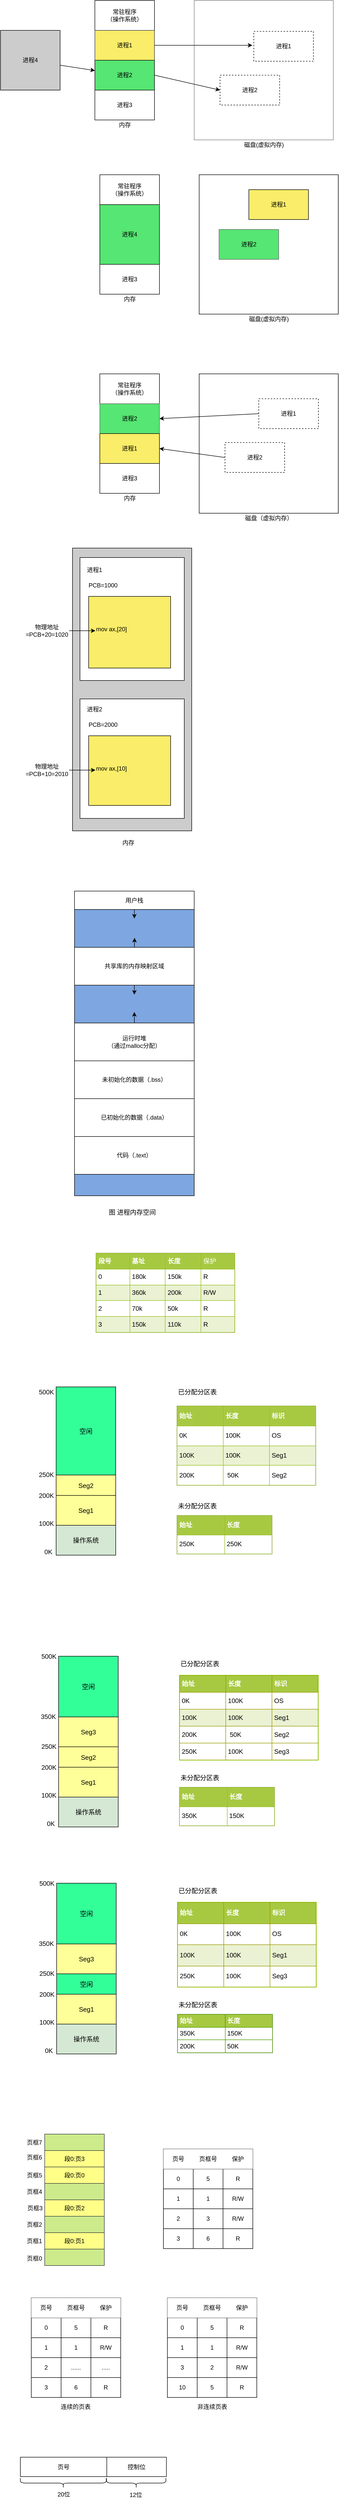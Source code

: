 <mxfile compressed="true" version="16.1.2" type="device"><diagram id="rku1fbsxDMkk7HIcNYwA" name="Page-1"><mxGraphModel dx="806" dy="593" grid="0" gridSize="10" guides="1" tooltips="1" connect="1" arrows="1" fold="1" page="1" pageScale="1" pageWidth="850" pageHeight="1100" math="0" shadow="0"><root><mxCell id="0"/><mxCell id="1" parent="0"/><mxCell id="93" value="" style="whiteSpace=wrap;html=1;gradientColor=none;fillColor=#CCCCCC;" parent="1" vertex="1"><mxGeometry x="225" y="1250" width="240" height="568" as="geometry"/></mxCell><mxCell id="4" value="常驻程序&lt;br&gt;（操作系统）" style="whiteSpace=wrap;html=1;" parent="1" vertex="1"><mxGeometry x="270" y="150" width="120" height="60" as="geometry"/></mxCell><mxCell id="5" value="进程1" style="whiteSpace=wrap;html=1;strokeColor=#36393d;fillColor=#F9ED69;" parent="1" vertex="1"><mxGeometry x="270" y="210" width="120" height="60" as="geometry"/></mxCell><mxCell id="7" value="进程2" style="whiteSpace=wrap;html=1;strokeColor=#000000;fillColor=#56E673;" parent="1" vertex="1"><mxGeometry x="270" y="270" width="120" height="60" as="geometry"/></mxCell><mxCell id="8" value="进程3" style="whiteSpace=wrap;html=1;" parent="1" vertex="1"><mxGeometry x="270" y="330" width="120" height="60" as="geometry"/></mxCell><mxCell id="10" value="" style="whiteSpace=wrap;html=1;aspect=fixed;dashed=1;dashPattern=1 1;fillColor=#ffffff;strokeColor=#000000;" parent="1" vertex="1"><mxGeometry x="470" y="150" width="280" height="280" as="geometry"/></mxCell><mxCell id="14" value="内存" style="text;html=1;align=center;verticalAlign=middle;resizable=0;points=[];autosize=1;strokeColor=none;" parent="1" vertex="1"><mxGeometry x="310" y="390" width="40" height="20" as="geometry"/></mxCell><mxCell id="15" value="&amp;nbsp;" style="text;html=1;align=center;verticalAlign=middle;resizable=0;points=[];autosize=1;strokeColor=none;" parent="1" vertex="1"><mxGeometry x="590" y="400" width="20" height="20" as="geometry"/></mxCell><mxCell id="16" value="磁盘(虚拟内存)" style="text;html=1;align=center;verticalAlign=middle;resizable=0;points=[];autosize=1;strokeColor=none;" parent="1" vertex="1"><mxGeometry x="565" y="431" width="90" height="18" as="geometry"/></mxCell><mxCell id="17" value="常驻程序&lt;br&gt;（操作系统）" style="whiteSpace=wrap;html=1;" parent="1" vertex="1"><mxGeometry x="280" y="500" width="120" height="60" as="geometry"/></mxCell><mxCell id="19" value="进程4" style="whiteSpace=wrap;html=1;strokeColor=#000000;fillColor=#56E673;" parent="1" vertex="1"><mxGeometry x="280" y="560" width="120" height="120" as="geometry"/></mxCell><mxCell id="20" value="进程3" style="whiteSpace=wrap;html=1;" parent="1" vertex="1"><mxGeometry x="280" y="680" width="120" height="60" as="geometry"/></mxCell><mxCell id="21" value="" style="whiteSpace=wrap;html=1;aspect=fixed;" parent="1" vertex="1"><mxGeometry x="480" y="500" width="280" height="280" as="geometry"/></mxCell><mxCell id="22" value="进程1" style="whiteSpace=wrap;html=1;fillColor=#F9ED69;" parent="1" vertex="1"><mxGeometry x="580" y="530" width="120" height="60" as="geometry"/></mxCell><mxCell id="23" value="进程2" style="whiteSpace=wrap;html=1;fillColor=#56E673;strokeColor=#666666;" parent="1" vertex="1"><mxGeometry x="520" y="610" width="120" height="60" as="geometry"/></mxCell><mxCell id="25" value="内存" style="text;html=1;align=center;verticalAlign=middle;resizable=0;points=[];autosize=1;strokeColor=none;" parent="1" vertex="1"><mxGeometry x="320" y="740" width="40" height="20" as="geometry"/></mxCell><mxCell id="26" value="&amp;nbsp;" style="text;html=1;align=center;verticalAlign=middle;resizable=0;points=[];autosize=1;strokeColor=none;" parent="1" vertex="1"><mxGeometry x="600" y="750" width="20" height="20" as="geometry"/></mxCell><mxCell id="27" value="磁盘(虚拟内存)" style="text;html=1;align=center;verticalAlign=middle;resizable=0;points=[];autosize=1;strokeColor=none;" parent="1" vertex="1"><mxGeometry x="575" y="781" width="90" height="18" as="geometry"/></mxCell><mxCell id="28" value="进程4" style="whiteSpace=wrap;html=1;fillColor=#CCCCCC;" parent="1" vertex="1"><mxGeometry x="80" y="210" width="120" height="120" as="geometry"/></mxCell><mxCell id="29" value="" style="endArrow=classic;html=1;" parent="1" target="7" edge="1"><mxGeometry width="50" height="50" relative="1" as="geometry"><mxPoint x="200" y="280" as="sourcePoint"/><mxPoint x="240" y="240" as="targetPoint"/><Array as="points"><mxPoint x="200" y="280"/></Array></mxGeometry></mxCell><mxCell id="49" value="常驻程序&lt;br&gt;（操作系统）" style="whiteSpace=wrap;html=1;" parent="1" vertex="1"><mxGeometry x="280" y="900" width="120" height="60" as="geometry"/></mxCell><mxCell id="50" value="进程2" style="whiteSpace=wrap;html=1;strokeColor=#666666;fillColor=#56E673;" parent="1" vertex="1"><mxGeometry x="280" y="960" width="120" height="60" as="geometry"/></mxCell><mxCell id="51" value="进程3" style="whiteSpace=wrap;html=1;" parent="1" vertex="1"><mxGeometry x="280" y="1080" width="120" height="60" as="geometry"/></mxCell><mxCell id="52" value="" style="whiteSpace=wrap;html=1;aspect=fixed;" parent="1" vertex="1"><mxGeometry x="480" y="900" width="280" height="280" as="geometry"/></mxCell><mxCell id="53" value="进程1" style="whiteSpace=wrap;html=1;fillColor=#F9ED69;" parent="1" vertex="1"><mxGeometry x="280" y="1020" width="120" height="60" as="geometry"/></mxCell><mxCell id="55" value="内存" style="text;html=1;align=center;verticalAlign=middle;resizable=0;points=[];autosize=1;strokeColor=none;" parent="1" vertex="1"><mxGeometry x="320" y="1140" width="40" height="20" as="geometry"/></mxCell><mxCell id="56" value="&amp;nbsp;" style="text;html=1;align=center;verticalAlign=middle;resizable=0;points=[];autosize=1;strokeColor=none;" parent="1" vertex="1"><mxGeometry x="600" y="1150" width="20" height="20" as="geometry"/></mxCell><mxCell id="57" value="磁盘（虚拟内存）" style="text;html=1;align=center;verticalAlign=middle;resizable=0;points=[];autosize=1;strokeColor=none;" parent="1" vertex="1"><mxGeometry x="567" y="1181" width="106" height="18" as="geometry"/></mxCell><mxCell id="58" value="" style="endArrow=classic;html=1;exitX=1;exitY=0.5;exitDx=0;exitDy=0;" parent="1" source="5" edge="1"><mxGeometry width="50" height="50" relative="1" as="geometry"><mxPoint x="528" y="308" as="sourcePoint"/><mxPoint x="587" y="240" as="targetPoint"/></mxGeometry></mxCell><mxCell id="59" value="" style="endArrow=classic;html=1;exitX=1;exitY=0.5;exitDx=0;exitDy=0;entryX=0;entryY=0.5;entryDx=0;entryDy=0;" parent="1" source="7" target="61" edge="1"><mxGeometry width="50" height="50" relative="1" as="geometry"><mxPoint x="530" y="358" as="sourcePoint"/><mxPoint x="580" y="308" as="targetPoint"/></mxGeometry></mxCell><mxCell id="60" value="进程1" style="whiteSpace=wrap;html=1;dashed=1;fillColor=#ffffff;strokeColor=#000000;" parent="1" vertex="1"><mxGeometry x="590" y="212" width="120" height="60" as="geometry"/></mxCell><mxCell id="61" value="进程2" style="whiteSpace=wrap;html=1;dashed=1;fillColor=none;" parent="1" vertex="1"><mxGeometry x="522" y="300" width="120" height="60" as="geometry"/></mxCell><mxCell id="62" value="进程1" style="whiteSpace=wrap;html=1;dashed=1;fillColor=none;" parent="1" vertex="1"><mxGeometry x="600" y="950" width="120" height="60" as="geometry"/></mxCell><mxCell id="63" value="进程2" style="whiteSpace=wrap;html=1;dashed=1;fillColor=none;" parent="1" vertex="1"><mxGeometry x="532" y="1038" width="120" height="60" as="geometry"/></mxCell><mxCell id="64" value="" style="endArrow=classic;html=1;exitX=0;exitY=0.5;exitDx=0;exitDy=0;entryX=1;entryY=0.5;entryDx=0;entryDy=0;" parent="1" source="62" target="50" edge="1"><mxGeometry width="50" height="50" relative="1" as="geometry"><mxPoint x="498" y="973" as="sourcePoint"/><mxPoint x="548" y="923" as="targetPoint"/></mxGeometry></mxCell><mxCell id="65" value="" style="endArrow=classic;html=1;exitX=0;exitY=0.5;exitDx=0;exitDy=0;entryX=1;entryY=0.5;entryDx=0;entryDy=0;" parent="1" source="63" target="53" edge="1"><mxGeometry width="50" height="50" relative="1" as="geometry"><mxPoint x="498" y="973" as="sourcePoint"/><mxPoint x="548" y="923" as="targetPoint"/></mxGeometry></mxCell><mxCell id="76" value="" style="whiteSpace=wrap;html=1;gradientColor=none;fillColor=#FFFFFF;" parent="1" vertex="1"><mxGeometry x="240" y="1269" width="210" height="247" as="geometry"/></mxCell><mxCell id="77" value="进程1" style="text;html=1;align=center;verticalAlign=middle;resizable=0;points=[];autosize=1;strokeColor=none;" parent="1" vertex="1"><mxGeometry x="248" y="1285" width="41" height="18" as="geometry"/></mxCell><mxCell id="78" value="" style="whiteSpace=wrap;html=1;gradientColor=none;fillColor=#F9ED69;" parent="1" vertex="1"><mxGeometry x="257.5" y="1347" width="165" height="144" as="geometry"/></mxCell><mxCell id="82" value="PCB=1000" style="text;html=1;align=center;verticalAlign=middle;resizable=0;points=[];autosize=1;strokeColor=none;" parent="1" vertex="1"><mxGeometry x="252" y="1316" width="68" height="18" as="geometry"/></mxCell><mxCell id="83" value="mov ax,[20]" style="text;html=1;align=center;verticalAlign=middle;resizable=0;points=[];autosize=1;strokeColor=none;" parent="1" vertex="1"><mxGeometry x="267" y="1404" width="72" height="18" as="geometry"/></mxCell><mxCell id="85" style="edgeStyle=none;html=1;exitX=1;exitY=0.5;exitDx=0;exitDy=0;entryX=0.056;entryY=0.667;entryDx=0;entryDy=0;entryPerimeter=0;" parent="1" source="84" target="83" edge="1"><mxGeometry relative="1" as="geometry"/></mxCell><mxCell id="84" value="物理地址=PCB+20=1020" style="text;html=1;strokeColor=none;fillColor=none;align=center;verticalAlign=middle;whiteSpace=wrap;dashed=1;" parent="1" vertex="1"><mxGeometry x="129" y="1406" width="89" height="20" as="geometry"/></mxCell><mxCell id="86" value="" style="whiteSpace=wrap;html=1;gradientColor=none;fillColor=#FFFFFF;" parent="1" vertex="1"><mxGeometry x="240" y="1553" width="210" height="240" as="geometry"/></mxCell><mxCell id="87" value="进程2" style="text;html=1;align=center;verticalAlign=middle;resizable=0;points=[];autosize=1;strokeColor=none;" parent="1" vertex="1"><mxGeometry x="248" y="1565" width="41" height="18" as="geometry"/></mxCell><mxCell id="88" value="" style="whiteSpace=wrap;html=1;gradientColor=none;fillColor=#F9ED69;" parent="1" vertex="1"><mxGeometry x="257.5" y="1627" width="165" height="140" as="geometry"/></mxCell><mxCell id="89" value="PCB=2000" style="text;html=1;align=center;verticalAlign=middle;resizable=0;points=[];autosize=1;strokeColor=none;" parent="1" vertex="1"><mxGeometry x="252" y="1596" width="68" height="18" as="geometry"/></mxCell><mxCell id="90" value="mov ax,[10]" style="text;html=1;align=center;verticalAlign=middle;resizable=0;points=[];autosize=1;strokeColor=none;" parent="1" vertex="1"><mxGeometry x="267" y="1684" width="72" height="18" as="geometry"/></mxCell><mxCell id="91" style="edgeStyle=none;html=1;exitX=1;exitY=0.5;exitDx=0;exitDy=0;entryX=0.056;entryY=0.667;entryDx=0;entryDy=0;entryPerimeter=0;" parent="1" source="92" target="90" edge="1"><mxGeometry relative="1" as="geometry"/></mxCell><mxCell id="92" value="物理地址=PCB+10=2010" style="text;html=1;strokeColor=none;fillColor=none;align=center;verticalAlign=middle;whiteSpace=wrap;dashed=1;" parent="1" vertex="1"><mxGeometry x="129" y="1686" width="89" height="20" as="geometry"/></mxCell><mxCell id="95" value="内存" style="text;html=1;align=center;verticalAlign=middle;resizable=0;points=[];autosize=1;strokeColor=none;" parent="1" vertex="1"><mxGeometry x="320" y="1833" width="34" height="18" as="geometry"/></mxCell><mxCell id="ZGS_ReaXNz3-ISOOBHUT-95" value="用户栈" style="rounded=0;whiteSpace=wrap;html=1;" parent="1" vertex="1"><mxGeometry x="229" y="1939" width="241" height="37" as="geometry"/></mxCell><mxCell id="ZGS_ReaXNz3-ISOOBHUT-96" value="" style="rounded=0;whiteSpace=wrap;html=1;fillColor=#7EA6E0;" parent="1" vertex="1"><mxGeometry x="229" y="1976" width="241" height="76" as="geometry"/></mxCell><mxCell id="ZGS_ReaXNz3-ISOOBHUT-98" value="共享库的内存映射区域" style="rounded=0;whiteSpace=wrap;html=1;" parent="1" vertex="1"><mxGeometry x="229" y="2052" width="241" height="76" as="geometry"/></mxCell><mxCell id="ZGS_ReaXNz3-ISOOBHUT-99" value="" style="rounded=0;whiteSpace=wrap;html=1;fillColor=#7EA6E0;" parent="1" vertex="1"><mxGeometry x="229" y="2128" width="241" height="76" as="geometry"/></mxCell><mxCell id="ZGS_ReaXNz3-ISOOBHUT-100" value="运行时堆&lt;br&gt;（通过malloc分配）" style="rounded=0;whiteSpace=wrap;html=1;" parent="1" vertex="1"><mxGeometry x="229" y="2204" width="241" height="76" as="geometry"/></mxCell><mxCell id="ZGS_ReaXNz3-ISOOBHUT-101" value="未初始化的数据（.bss）" style="rounded=0;whiteSpace=wrap;html=1;" parent="1" vertex="1"><mxGeometry x="229" y="2280" width="241" height="76" as="geometry"/></mxCell><mxCell id="ZGS_ReaXNz3-ISOOBHUT-102" value="已初始化的数据（.data）" style="rounded=0;whiteSpace=wrap;html=1;" parent="1" vertex="1"><mxGeometry x="229" y="2356" width="241" height="76" as="geometry"/></mxCell><mxCell id="ZGS_ReaXNz3-ISOOBHUT-103" value="代码（.text）" style="rounded=0;whiteSpace=wrap;html=1;" parent="1" vertex="1"><mxGeometry x="229" y="2432" width="241" height="76" as="geometry"/></mxCell><mxCell id="ZGS_ReaXNz3-ISOOBHUT-104" value="" style="endArrow=classic;html=1;rounded=0;exitX=0.5;exitY=0;exitDx=0;exitDy=0;entryX=0.5;entryY=0.237;entryDx=0;entryDy=0;entryPerimeter=0;" parent="1" source="ZGS_ReaXNz3-ISOOBHUT-96" target="ZGS_ReaXNz3-ISOOBHUT-96" edge="1"><mxGeometry width="50" height="50" relative="1" as="geometry"><mxPoint x="387" y="2232" as="sourcePoint"/><mxPoint x="437" y="2182" as="targetPoint"/></mxGeometry></mxCell><mxCell id="ZGS_ReaXNz3-ISOOBHUT-105" value="" style="endArrow=classic;html=1;rounded=0;exitX=0.5;exitY=1;exitDx=0;exitDy=0;" parent="1" source="ZGS_ReaXNz3-ISOOBHUT-96" edge="1"><mxGeometry width="50" height="50" relative="1" as="geometry"><mxPoint x="359.5" y="1986" as="sourcePoint"/><mxPoint x="350" y="2033" as="targetPoint"/></mxGeometry></mxCell><mxCell id="ZGS_ReaXNz3-ISOOBHUT-106" value="" style="rounded=0;whiteSpace=wrap;html=1;fillColor=#7EA6E0;" parent="1" vertex="1"><mxGeometry x="229" y="2508" width="241" height="43" as="geometry"/></mxCell><mxCell id="ZGS_ReaXNz3-ISOOBHUT-108" value="" style="endArrow=classic;html=1;rounded=0;exitX=0.5;exitY=0;exitDx=0;exitDy=0;entryX=0.5;entryY=0.25;entryDx=0;entryDy=0;entryPerimeter=0;" parent="1" source="ZGS_ReaXNz3-ISOOBHUT-99" target="ZGS_ReaXNz3-ISOOBHUT-99" edge="1"><mxGeometry width="50" height="50" relative="1" as="geometry"><mxPoint x="387" y="2232" as="sourcePoint"/><mxPoint x="437" y="2182" as="targetPoint"/></mxGeometry></mxCell><mxCell id="ZGS_ReaXNz3-ISOOBHUT-109" value="" style="endArrow=classic;html=1;rounded=0;exitX=0.5;exitY=0;exitDx=0;exitDy=0;entryX=0.5;entryY=0.711;entryDx=0;entryDy=0;entryPerimeter=0;" parent="1" source="ZGS_ReaXNz3-ISOOBHUT-100" target="ZGS_ReaXNz3-ISOOBHUT-99" edge="1"><mxGeometry width="50" height="50" relative="1" as="geometry"><mxPoint x="387" y="2232" as="sourcePoint"/><mxPoint x="437" y="2182" as="targetPoint"/></mxGeometry></mxCell><mxCell id="ZGS_ReaXNz3-ISOOBHUT-110" value="&lt;font style=&quot;font-size: 13px&quot;&gt;图 进程内存空间&lt;/font&gt;" style="text;html=1;align=center;verticalAlign=middle;resizable=0;points=[];autosize=1;strokeColor=none;fillColor=none;" parent="1" vertex="1"><mxGeometry x="292" y="2575" width="105" height="18" as="geometry"/></mxCell><mxCell id="ZGS_ReaXNz3-ISOOBHUT-139" value="&lt;table border=&quot;1&quot; width=&quot;100%&quot; cellpadding=&quot;4&quot; style=&quot;width: 100% ; height: 100% ; border-collapse: collapse&quot;&gt;&lt;tbody&gt;&lt;tr style=&quot;background-color: #a7c942 ; color: #ffffff ; border: 1px solid #98bf21&quot;&gt;&lt;th align=&quot;left&quot;&gt;段号&lt;/th&gt;&lt;th align=&quot;left&quot;&gt;基址&lt;/th&gt;&lt;th align=&quot;left&quot;&gt;长度&lt;/th&gt;&lt;td&gt;保护&lt;/td&gt;&lt;/tr&gt;&lt;tr style=&quot;border: 1px solid #98bf21&quot;&gt;&lt;td&gt;0&lt;/td&gt;&lt;td&gt;180k&lt;/td&gt;&lt;td&gt;150k&lt;/td&gt;&lt;td&gt;R&lt;/td&gt;&lt;/tr&gt;&lt;tr style=&quot;background-color: #eaf2d3 ; border: 1px solid #98bf21&quot;&gt;&lt;td&gt;1&lt;/td&gt;&lt;td&gt;360k&lt;/td&gt;&lt;td&gt;200k&lt;/td&gt;&lt;td&gt;R/W&lt;/td&gt;&lt;/tr&gt;&lt;tr style=&quot;border: 1px solid #98bf21&quot;&gt;&lt;td&gt;2&lt;/td&gt;&lt;td&gt;70k&lt;/td&gt;&lt;td&gt;50k&lt;/td&gt;&lt;td&gt;R&lt;/td&gt;&lt;/tr&gt;&lt;tr style=&quot;background-color: #eaf2d3 ; border: 1px solid #98bf21&quot;&gt;&lt;td&gt;3&lt;/td&gt;&lt;td&gt;150k&lt;/td&gt;&lt;td&gt;110k&lt;/td&gt;&lt;td&gt;R&lt;/td&gt;&lt;/tr&gt;&lt;/tbody&gt;&lt;/table&gt;" style="text;html=1;strokeColor=#c0c0c0;fillColor=#ffffff;overflow=fill;rounded=0;fontSize=13;" parent="1" vertex="1"><mxGeometry x="272" y="2666" width="280" height="160" as="geometry"/></mxCell><mxCell id="ZGS_ReaXNz3-ISOOBHUT-141" value="空闲" style="rounded=0;whiteSpace=wrap;html=1;fontSize=13;fillColor=#33FF99;" parent="1" vertex="1"><mxGeometry x="192" y="2935" width="120" height="177" as="geometry"/></mxCell><mxCell id="ZGS_ReaXNz3-ISOOBHUT-142" value="Seg2" style="rounded=0;whiteSpace=wrap;html=1;fontSize=13;fillColor=#FFFF99;" parent="1" vertex="1"><mxGeometry x="192" y="3112" width="120" height="41" as="geometry"/></mxCell><mxCell id="ZGS_ReaXNz3-ISOOBHUT-143" value="Seg1" style="rounded=0;whiteSpace=wrap;html=1;fontSize=13;fillColor=#FFFF99;" parent="1" vertex="1"><mxGeometry x="192" y="3153" width="120" height="60" as="geometry"/></mxCell><mxCell id="ZGS_ReaXNz3-ISOOBHUT-144" value="操作系统" style="rounded=0;whiteSpace=wrap;html=1;fontSize=13;fillColor=#D5E8D4;" parent="1" vertex="1"><mxGeometry x="192" y="3213" width="120" height="60" as="geometry"/></mxCell><mxCell id="ZGS_ReaXNz3-ISOOBHUT-145" value="0K" style="text;html=1;align=center;verticalAlign=middle;resizable=0;points=[];autosize=1;strokeColor=none;fillColor=none;fontSize=13;" parent="1" vertex="1"><mxGeometry x="163" y="3256" width="26" height="20" as="geometry"/></mxCell><mxCell id="ZGS_ReaXNz3-ISOOBHUT-146" value="100K" style="text;html=1;align=center;verticalAlign=middle;resizable=0;points=[];autosize=1;strokeColor=none;fillColor=none;fontSize=13;" parent="1" vertex="1"><mxGeometry x="152" y="3199" width="40" height="20" as="geometry"/></mxCell><mxCell id="ZGS_ReaXNz3-ISOOBHUT-147" value="200K" style="text;html=1;align=center;verticalAlign=middle;resizable=0;points=[];autosize=1;strokeColor=none;fillColor=none;fontSize=13;" parent="1" vertex="1"><mxGeometry x="152" y="3143" width="40" height="20" as="geometry"/></mxCell><mxCell id="ZGS_ReaXNz3-ISOOBHUT-148" value="250K" style="text;html=1;align=center;verticalAlign=middle;resizable=0;points=[];autosize=1;strokeColor=none;fillColor=none;fontSize=13;" parent="1" vertex="1"><mxGeometry x="152" y="3101" width="40" height="20" as="geometry"/></mxCell><mxCell id="ZGS_ReaXNz3-ISOOBHUT-149" value="500K" style="text;html=1;align=center;verticalAlign=middle;resizable=0;points=[];autosize=1;strokeColor=none;fillColor=none;fontSize=13;" parent="1" vertex="1"><mxGeometry x="152" y="2935" width="40" height="20" as="geometry"/></mxCell><mxCell id="ZGS_ReaXNz3-ISOOBHUT-172" value="&lt;table border=&quot;1&quot; width=&quot;100%&quot; cellpadding=&quot;4&quot; style=&quot;width: 100% ; height: 100% ; border-collapse: collapse&quot;&gt;&lt;tbody&gt;&lt;tr style=&quot;background-color: #a7c942 ; color: #ffffff ; border: 1px solid #98bf21&quot;&gt;&lt;th align=&quot;left&quot;&gt;始址&lt;/th&gt;&lt;th align=&quot;left&quot;&gt;长度&lt;/th&gt;&lt;th align=&quot;left&quot;&gt;标识&lt;/th&gt;&lt;/tr&gt;&lt;tr style=&quot;border: 1px solid #98bf21&quot;&gt;&lt;td&gt;0K&lt;/td&gt;&lt;td&gt;100K&lt;/td&gt;&lt;td&gt;OS&lt;/td&gt;&lt;/tr&gt;&lt;tr style=&quot;background-color: #eaf2d3 ; border: 1px solid #98bf21&quot;&gt;&lt;td&gt;100K&lt;/td&gt;&lt;td&gt;100K&lt;/td&gt;&lt;td&gt;Seg1&lt;/td&gt;&lt;/tr&gt;&lt;tr style=&quot;border: 1px solid #98bf21&quot;&gt;&lt;td&gt;200K&lt;/td&gt;&lt;td&gt;&amp;nbsp;50K&lt;/td&gt;&lt;td&gt;Seg2&lt;/td&gt;&lt;/tr&gt;&lt;/tbody&gt;&lt;/table&gt;" style="text;html=1;strokeColor=#c0c0c0;fillColor=#ffffff;overflow=fill;rounded=0;fontSize=13;" parent="1" vertex="1"><mxGeometry x="435" y="2973" width="280" height="160" as="geometry"/></mxCell><mxCell id="ZGS_ReaXNz3-ISOOBHUT-173" value="已分配分区表" style="text;html=1;align=center;verticalAlign=middle;resizable=0;points=[];autosize=1;strokeColor=none;fillColor=none;fontSize=13;" parent="1" vertex="1"><mxGeometry x="432" y="2935" width="88" height="20" as="geometry"/></mxCell><mxCell id="ZGS_ReaXNz3-ISOOBHUT-174" value="&lt;table border=&quot;1&quot; width=&quot;100%&quot; cellpadding=&quot;4&quot; style=&quot;width: 100% ; height: 100% ; border-collapse: collapse&quot;&gt;&lt;tbody&gt;&lt;tr style=&quot;background-color: #a7c942 ; color: #ffffff ; border: 1px solid #98bf21&quot;&gt;&lt;th align=&quot;left&quot;&gt;始址&lt;/th&gt;&lt;th align=&quot;left&quot;&gt;长度&lt;/th&gt;&lt;/tr&gt;&lt;tr style=&quot;border: 1px solid #98bf21&quot;&gt;&lt;td&gt;250K&lt;/td&gt;&lt;td&gt;250K&lt;/td&gt;&lt;/tr&gt;&lt;/tbody&gt;&lt;/table&gt;" style="text;html=1;strokeColor=#c0c0c0;fillColor=#ffffff;overflow=fill;rounded=0;fontSize=13;" parent="1" vertex="1"><mxGeometry x="435" y="3193" width="192" height="78" as="geometry"/></mxCell><mxCell id="ZGS_ReaXNz3-ISOOBHUT-175" value="未分配分区表" style="text;html=1;align=center;verticalAlign=middle;resizable=0;points=[];autosize=1;strokeColor=none;fillColor=none;fontSize=13;" parent="1" vertex="1"><mxGeometry x="432" y="3164" width="88" height="20" as="geometry"/></mxCell><mxCell id="ZGS_ReaXNz3-ISOOBHUT-176" value="空闲" style="rounded=0;whiteSpace=wrap;html=1;fontSize=13;fillColor=#33FF99;" parent="1" vertex="1"><mxGeometry x="197" y="3476" width="120" height="122" as="geometry"/></mxCell><mxCell id="ZGS_ReaXNz3-ISOOBHUT-177" value="Seg2" style="rounded=0;whiteSpace=wrap;html=1;fontSize=13;fillColor=#FFFF99;" parent="1" vertex="1"><mxGeometry x="197" y="3658" width="120" height="41" as="geometry"/></mxCell><mxCell id="ZGS_ReaXNz3-ISOOBHUT-178" value="Seg1" style="rounded=0;whiteSpace=wrap;html=1;fontSize=13;fillColor=#FFFF99;" parent="1" vertex="1"><mxGeometry x="197" y="3699" width="120" height="60" as="geometry"/></mxCell><mxCell id="ZGS_ReaXNz3-ISOOBHUT-179" value="操作系统" style="rounded=0;whiteSpace=wrap;html=1;fontSize=13;fillColor=#D5E8D4;" parent="1" vertex="1"><mxGeometry x="197" y="3759" width="120" height="60" as="geometry"/></mxCell><mxCell id="ZGS_ReaXNz3-ISOOBHUT-180" value="0K" style="text;html=1;align=center;verticalAlign=middle;resizable=0;points=[];autosize=1;strokeColor=none;fillColor=none;fontSize=13;" parent="1" vertex="1"><mxGeometry x="168" y="3802" width="26" height="20" as="geometry"/></mxCell><mxCell id="ZGS_ReaXNz3-ISOOBHUT-181" value="100K" style="text;html=1;align=center;verticalAlign=middle;resizable=0;points=[];autosize=1;strokeColor=none;fillColor=none;fontSize=13;" parent="1" vertex="1"><mxGeometry x="157" y="3745" width="40" height="20" as="geometry"/></mxCell><mxCell id="ZGS_ReaXNz3-ISOOBHUT-182" value="200K" style="text;html=1;align=center;verticalAlign=middle;resizable=0;points=[];autosize=1;strokeColor=none;fillColor=none;fontSize=13;" parent="1" vertex="1"><mxGeometry x="157" y="3689" width="40" height="20" as="geometry"/></mxCell><mxCell id="ZGS_ReaXNz3-ISOOBHUT-183" value="250K" style="text;html=1;align=center;verticalAlign=middle;resizable=0;points=[];autosize=1;strokeColor=none;fillColor=none;fontSize=13;" parent="1" vertex="1"><mxGeometry x="157" y="3647" width="40" height="20" as="geometry"/></mxCell><mxCell id="ZGS_ReaXNz3-ISOOBHUT-184" value="500K" style="text;html=1;align=center;verticalAlign=middle;resizable=0;points=[];autosize=1;strokeColor=none;fillColor=none;fontSize=13;" parent="1" vertex="1"><mxGeometry x="157" y="3466" width="40" height="20" as="geometry"/></mxCell><mxCell id="ZGS_ReaXNz3-ISOOBHUT-185" value="&lt;table border=&quot;1&quot; width=&quot;100%&quot; cellpadding=&quot;4&quot; style=&quot;width: 100% ; height: 100% ; border-collapse: collapse ; border: 1px solid rgb(153 , 153 , 0)&quot;&gt;&lt;tbody&gt;&lt;tr style=&quot;background-color: rgb(167 , 201 , 66) ; color: rgb(255 , 255 , 255)&quot;&gt;&lt;th align=&quot;left&quot;&gt;始址&lt;/th&gt;&lt;th align=&quot;left&quot;&gt;长度&lt;/th&gt;&lt;th align=&quot;left&quot;&gt;标识&lt;/th&gt;&lt;/tr&gt;&lt;tr&gt;&lt;td&gt;0K&lt;/td&gt;&lt;td&gt;100K&lt;/td&gt;&lt;td&gt;OS&lt;/td&gt;&lt;/tr&gt;&lt;tr style=&quot;background-color: rgb(234 , 242 , 211)&quot;&gt;&lt;td&gt;100K&lt;/td&gt;&lt;td&gt;100K&lt;/td&gt;&lt;td style=&quot;border-collapse: collapse&quot;&gt;Seg1&lt;/td&gt;&lt;/tr&gt;&lt;tr&gt;&lt;td&gt;200K&lt;/td&gt;&lt;td&gt;&amp;nbsp;50K&lt;/td&gt;&lt;td&gt;Seg2&lt;/td&gt;&lt;/tr&gt;&lt;tr&gt;&lt;td&gt;250K&lt;/td&gt;&lt;td&gt;100K&lt;/td&gt;&lt;td style=&quot;border-collapse: collapse&quot;&gt;Seg3&lt;/td&gt;&lt;/tr&gt;&lt;/tbody&gt;&lt;/table&gt;" style="text;html=1;strokeColor=#99FF33;fillColor=#ffffff;overflow=fill;rounded=0;fontSize=13;" parent="1" vertex="1"><mxGeometry x="440" y="3514" width="280" height="171" as="geometry"/></mxCell><mxCell id="ZGS_ReaXNz3-ISOOBHUT-186" value="已分配分区表" style="text;html=1;align=center;verticalAlign=middle;resizable=0;points=[];autosize=1;strokeColor=none;fillColor=none;fontSize=13;" parent="1" vertex="1"><mxGeometry x="437" y="3481" width="88" height="20" as="geometry"/></mxCell><mxCell id="ZGS_ReaXNz3-ISOOBHUT-187" value="&lt;table border=&quot;1&quot; width=&quot;100%&quot; cellpadding=&quot;4&quot; style=&quot;width: 100% ; height: 100% ; border-collapse: collapse&quot;&gt;&lt;tbody&gt;&lt;tr style=&quot;background-color: #a7c942 ; color: #ffffff ; border: 1px solid #98bf21&quot;&gt;&lt;th align=&quot;left&quot;&gt;始址&lt;/th&gt;&lt;th align=&quot;left&quot;&gt;长度&lt;/th&gt;&lt;/tr&gt;&lt;tr style=&quot;border: 1px solid #98bf21&quot;&gt;&lt;td&gt;350K&lt;/td&gt;&lt;td&gt;150K&lt;/td&gt;&lt;/tr&gt;&lt;/tbody&gt;&lt;/table&gt;" style="text;html=1;strokeColor=#c0c0c0;fillColor=#ffffff;overflow=fill;rounded=0;fontSize=13;" parent="1" vertex="1"><mxGeometry x="440" y="3739" width="192" height="78" as="geometry"/></mxCell><mxCell id="ZGS_ReaXNz3-ISOOBHUT-188" value="未分配分区表" style="text;html=1;align=center;verticalAlign=middle;resizable=0;points=[];autosize=1;strokeColor=none;fillColor=none;fontSize=13;" parent="1" vertex="1"><mxGeometry x="437" y="3710" width="88" height="20" as="geometry"/></mxCell><mxCell id="ZGS_ReaXNz3-ISOOBHUT-189" value="Seg3" style="rounded=0;whiteSpace=wrap;html=1;fontSize=13;fillColor=#FFFF99;" parent="1" vertex="1"><mxGeometry x="197" y="3598" width="120" height="60" as="geometry"/></mxCell><mxCell id="ZGS_ReaXNz3-ISOOBHUT-190" value="350K" style="text;html=1;align=center;verticalAlign=middle;resizable=0;points=[];autosize=1;strokeColor=none;fillColor=none;fontSize=13;" parent="1" vertex="1"><mxGeometry x="156" y="3587" width="40" height="20" as="geometry"/></mxCell><mxCell id="ZGS_ReaXNz3-ISOOBHUT-191" value="空闲" style="rounded=0;whiteSpace=wrap;html=1;fontSize=13;fillColor=#33FF99;" parent="1" vertex="1"><mxGeometry x="193" y="3932" width="120" height="122" as="geometry"/></mxCell><mxCell id="ZGS_ReaXNz3-ISOOBHUT-192" value="空闲" style="rounded=0;whiteSpace=wrap;html=1;fontSize=13;fillColor=#33FF99;" parent="1" vertex="1"><mxGeometry x="193" y="4114" width="120" height="41" as="geometry"/></mxCell><mxCell id="ZGS_ReaXNz3-ISOOBHUT-193" value="Seg1" style="rounded=0;whiteSpace=wrap;html=1;fontSize=13;fillColor=#FFFF99;" parent="1" vertex="1"><mxGeometry x="193" y="4155" width="120" height="60" as="geometry"/></mxCell><mxCell id="ZGS_ReaXNz3-ISOOBHUT-194" value="操作系统" style="rounded=0;whiteSpace=wrap;html=1;fontSize=13;fillColor=#D5E8D4;" parent="1" vertex="1"><mxGeometry x="193" y="4215" width="120" height="60" as="geometry"/></mxCell><mxCell id="ZGS_ReaXNz3-ISOOBHUT-195" value="0K" style="text;html=1;align=center;verticalAlign=middle;resizable=0;points=[];autosize=1;strokeColor=none;fillColor=none;fontSize=13;" parent="1" vertex="1"><mxGeometry x="164" y="4258" width="26" height="20" as="geometry"/></mxCell><mxCell id="ZGS_ReaXNz3-ISOOBHUT-196" value="100K" style="text;html=1;align=center;verticalAlign=middle;resizable=0;points=[];autosize=1;strokeColor=none;fillColor=none;fontSize=13;" parent="1" vertex="1"><mxGeometry x="153" y="4201" width="40" height="20" as="geometry"/></mxCell><mxCell id="ZGS_ReaXNz3-ISOOBHUT-197" value="200K" style="text;html=1;align=center;verticalAlign=middle;resizable=0;points=[];autosize=1;strokeColor=none;fillColor=none;fontSize=13;" parent="1" vertex="1"><mxGeometry x="153" y="4145" width="40" height="20" as="geometry"/></mxCell><mxCell id="ZGS_ReaXNz3-ISOOBHUT-198" value="250K" style="text;html=1;align=center;verticalAlign=middle;resizable=0;points=[];autosize=1;strokeColor=none;fillColor=none;fontSize=13;" parent="1" vertex="1"><mxGeometry x="153" y="4103" width="40" height="20" as="geometry"/></mxCell><mxCell id="ZGS_ReaXNz3-ISOOBHUT-199" value="500K" style="text;html=1;align=center;verticalAlign=middle;resizable=0;points=[];autosize=1;strokeColor=none;fillColor=none;fontSize=13;" parent="1" vertex="1"><mxGeometry x="153" y="3922" width="40" height="20" as="geometry"/></mxCell><mxCell id="ZGS_ReaXNz3-ISOOBHUT-200" value="&lt;table border=&quot;1&quot; width=&quot;100%&quot; cellpadding=&quot;4&quot; style=&quot;width: 100% ; height: 100% ; border-collapse: collapse ; border: 1px solid rgb(153 , 153 , 0)&quot;&gt;&lt;tbody&gt;&lt;tr style=&quot;background-color: rgb(167 , 201 , 66) ; color: rgb(255 , 255 , 255)&quot;&gt;&lt;th align=&quot;left&quot;&gt;始址&lt;/th&gt;&lt;th align=&quot;left&quot;&gt;长度&lt;/th&gt;&lt;th align=&quot;left&quot;&gt;标识&lt;/th&gt;&lt;/tr&gt;&lt;tr&gt;&lt;td&gt;0K&lt;/td&gt;&lt;td&gt;100K&lt;/td&gt;&lt;td&gt;OS&lt;/td&gt;&lt;/tr&gt;&lt;tr style=&quot;background-color: rgb(234 , 242 , 211)&quot;&gt;&lt;td&gt;100K&lt;/td&gt;&lt;td&gt;100K&lt;/td&gt;&lt;td style=&quot;border-collapse: collapse&quot;&gt;Seg1&lt;/td&gt;&lt;/tr&gt;&lt;tr&gt;&lt;td&gt;250K&lt;/td&gt;&lt;td&gt;100K&lt;/td&gt;&lt;td style=&quot;border-collapse: collapse&quot;&gt;Seg3&lt;/td&gt;&lt;/tr&gt;&lt;/tbody&gt;&lt;/table&gt;" style="text;html=1;strokeColor=#99FF33;fillColor=#ffffff;overflow=fill;rounded=0;fontSize=13;" parent="1" vertex="1"><mxGeometry x="436" y="3970" width="280" height="171" as="geometry"/></mxCell><mxCell id="ZGS_ReaXNz3-ISOOBHUT-201" value="已分配分区表" style="text;html=1;align=center;verticalAlign=middle;resizable=0;points=[];autosize=1;strokeColor=none;fillColor=none;fontSize=13;" parent="1" vertex="1"><mxGeometry x="433" y="3937" width="88" height="20" as="geometry"/></mxCell><mxCell id="ZGS_ReaXNz3-ISOOBHUT-202" value="&lt;table border=&quot;1&quot; width=&quot;100%&quot; cellpadding=&quot;4&quot; style=&quot;width: 100% ; height: 100% ; border-collapse: collapse ; border: 1px solid rgb(77 , 153 , 0)&quot;&gt;&lt;tbody&gt;&lt;tr style=&quot;background-color: rgb(167 , 201 , 66) ; color: rgb(255 , 255 , 255)&quot;&gt;&lt;th align=&quot;left&quot;&gt;始址&lt;/th&gt;&lt;th align=&quot;left&quot;&gt;长度&lt;/th&gt;&lt;/tr&gt;&lt;tr&gt;&lt;td&gt;350K&lt;/td&gt;&lt;td&gt;150K&lt;/td&gt;&lt;/tr&gt;&lt;tr&gt;&lt;td&gt;200K&lt;/td&gt;&lt;td&gt;50K&lt;/td&gt;&lt;/tr&gt;&lt;/tbody&gt;&lt;/table&gt;" style="text;html=1;strokeColor=#c0c0c0;fillColor=#ffffff;overflow=fill;rounded=0;fontSize=13;" parent="1" vertex="1"><mxGeometry x="436" y="4195" width="192" height="78" as="geometry"/></mxCell><mxCell id="ZGS_ReaXNz3-ISOOBHUT-203" value="未分配分区表" style="text;html=1;align=center;verticalAlign=middle;resizable=0;points=[];autosize=1;strokeColor=none;fillColor=none;fontSize=13;" parent="1" vertex="1"><mxGeometry x="433" y="4166" width="88" height="20" as="geometry"/></mxCell><mxCell id="ZGS_ReaXNz3-ISOOBHUT-204" value="Seg3" style="rounded=0;whiteSpace=wrap;html=1;fontSize=13;fillColor=#FFFF99;" parent="1" vertex="1"><mxGeometry x="193" y="4054" width="120" height="60" as="geometry"/></mxCell><mxCell id="ZGS_ReaXNz3-ISOOBHUT-205" value="350K" style="text;html=1;align=center;verticalAlign=middle;resizable=0;points=[];autosize=1;strokeColor=none;fillColor=none;fontSize=13;" parent="1" vertex="1"><mxGeometry x="152" y="4043" width="40" height="20" as="geometry"/></mxCell><mxCell id="5sjbAs8BaiABpFZocF1e-95" value="" style="rounded=0;whiteSpace=wrap;html=1;fillColor=#cdeb8b;strokeColor=#36393d;" parent="1" vertex="1"><mxGeometry x="169" y="4436" width="120" height="33" as="geometry"/></mxCell><mxCell id="5sjbAs8BaiABpFZocF1e-97" value="段0:页3" style="rounded=0;whiteSpace=wrap;html=1;fillColor=#ffff88;strokeColor=#36393d;" parent="1" vertex="1"><mxGeometry x="169" y="4469" width="120" height="33" as="geometry"/></mxCell><mxCell id="5sjbAs8BaiABpFZocF1e-98" value="段0:页0" style="rounded=0;whiteSpace=wrap;html=1;fillColor=#ffff88;strokeColor=#36393d;" parent="1" vertex="1"><mxGeometry x="169" y="4502" width="120" height="33" as="geometry"/></mxCell><mxCell id="5sjbAs8BaiABpFZocF1e-99" value="" style="rounded=0;whiteSpace=wrap;html=1;fillColor=#cdeb8b;strokeColor=#36393d;" parent="1" vertex="1"><mxGeometry x="169" y="4535" width="120" height="33" as="geometry"/></mxCell><mxCell id="5sjbAs8BaiABpFZocF1e-104" value="段0:页2" style="rounded=0;whiteSpace=wrap;html=1;fillColor=#ffff88;strokeColor=#36393d;" parent="1" vertex="1"><mxGeometry x="169" y="4568" width="120" height="33" as="geometry"/></mxCell><mxCell id="5sjbAs8BaiABpFZocF1e-105" value="" style="rounded=0;whiteSpace=wrap;html=1;fillColor=#cdeb8b;strokeColor=#36393d;" parent="1" vertex="1"><mxGeometry x="169" y="4601" width="120" height="33" as="geometry"/></mxCell><mxCell id="5sjbAs8BaiABpFZocF1e-106" value="段0:页1" style="rounded=0;whiteSpace=wrap;html=1;fillColor=#ffff88;strokeColor=#36393d;" parent="1" vertex="1"><mxGeometry x="169" y="4634" width="120" height="33" as="geometry"/></mxCell><mxCell id="5sjbAs8BaiABpFZocF1e-107" value="" style="rounded=0;whiteSpace=wrap;html=1;fillColor=#cdeb8b;strokeColor=#36393d;" parent="1" vertex="1"><mxGeometry x="169" y="4667" width="120" height="33" as="geometry"/></mxCell><mxCell id="5sjbAs8BaiABpFZocF1e-108" value="页框0" style="text;html=1;align=center;verticalAlign=middle;resizable=0;points=[];autosize=1;strokeColor=none;fillColor=none;" parent="1" vertex="1"><mxGeometry x="127" y="4677" width="41" height="18" as="geometry"/></mxCell><mxCell id="5sjbAs8BaiABpFZocF1e-109" value="页框1" style="text;html=1;align=center;verticalAlign=middle;resizable=0;points=[];autosize=1;strokeColor=none;fillColor=none;" parent="1" vertex="1"><mxGeometry x="127" y="4641.5" width="41" height="18" as="geometry"/></mxCell><mxCell id="5sjbAs8BaiABpFZocF1e-110" value="页框2" style="text;html=1;align=center;verticalAlign=middle;resizable=0;points=[];autosize=1;strokeColor=none;fillColor=none;" parent="1" vertex="1"><mxGeometry x="127" y="4608.5" width="41" height="18" as="geometry"/></mxCell><mxCell id="5sjbAs8BaiABpFZocF1e-111" value="页框3" style="text;html=1;align=center;verticalAlign=middle;resizable=0;points=[];autosize=1;strokeColor=none;fillColor=none;" parent="1" vertex="1"><mxGeometry x="128" y="4575.5" width="41" height="18" as="geometry"/></mxCell><mxCell id="5sjbAs8BaiABpFZocF1e-112" value="页框4" style="text;html=1;align=center;verticalAlign=middle;resizable=0;points=[];autosize=1;strokeColor=none;fillColor=none;" parent="1" vertex="1"><mxGeometry x="127" y="4542.5" width="41" height="18" as="geometry"/></mxCell><mxCell id="5sjbAs8BaiABpFZocF1e-113" value="页框5" style="text;html=1;align=center;verticalAlign=middle;resizable=0;points=[];autosize=1;strokeColor=none;fillColor=none;" parent="1" vertex="1"><mxGeometry x="127" y="4509.5" width="41" height="18" as="geometry"/></mxCell><mxCell id="5sjbAs8BaiABpFZocF1e-114" value="页框6" style="text;html=1;align=center;verticalAlign=middle;resizable=0;points=[];autosize=1;strokeColor=none;fillColor=none;" parent="1" vertex="1"><mxGeometry x="127" y="4474" width="41" height="18" as="geometry"/></mxCell><mxCell id="5sjbAs8BaiABpFZocF1e-115" value="页框7" style="text;html=1;align=center;verticalAlign=middle;resizable=0;points=[];autosize=1;strokeColor=none;fillColor=none;" parent="1" vertex="1"><mxGeometry x="127" y="4443.5" width="41" height="18" as="geometry"/></mxCell><mxCell id="5sjbAs8BaiABpFZocF1e-142" value="" style="shape=table;startSize=0;container=1;collapsible=0;childLayout=tableLayout;strokeColor=default;fillColor=#FFFFFF;gradientColor=none;" parent="1" vertex="1"><mxGeometry x="408" y="4466" width="180" height="200" as="geometry"/></mxCell><mxCell id="5sjbAs8BaiABpFZocF1e-143" value="" style="shape=tableRow;horizontal=0;startSize=0;swimlaneHead=0;swimlaneBody=0;top=0;left=0;bottom=0;right=0;collapsible=0;dropTarget=0;fillColor=default;points=[[0,0.5],[1,0.5]];portConstraint=eastwest;strokeColor=default;" parent="5sjbAs8BaiABpFZocF1e-142" vertex="1"><mxGeometry width="180" height="40" as="geometry"/></mxCell><mxCell id="5sjbAs8BaiABpFZocF1e-144" value="页号" style="shape=partialRectangle;html=1;whiteSpace=wrap;connectable=0;overflow=hidden;fillColor=none;top=0;left=0;bottom=0;right=0;pointerEvents=1;strokeColor=default;" parent="5sjbAs8BaiABpFZocF1e-143" vertex="1"><mxGeometry width="60" height="40" as="geometry"><mxRectangle width="60" height="40" as="alternateBounds"/></mxGeometry></mxCell><mxCell id="5sjbAs8BaiABpFZocF1e-145" value="页框号" style="shape=partialRectangle;html=1;whiteSpace=wrap;connectable=0;overflow=hidden;fillColor=none;top=0;left=0;bottom=0;right=0;pointerEvents=1;strokeColor=default;" parent="5sjbAs8BaiABpFZocF1e-143" vertex="1"><mxGeometry x="60" width="60" height="40" as="geometry"><mxRectangle width="60" height="40" as="alternateBounds"/></mxGeometry></mxCell><mxCell id="5sjbAs8BaiABpFZocF1e-146" value="保护" style="shape=partialRectangle;html=1;whiteSpace=wrap;connectable=0;overflow=hidden;fillColor=none;top=0;left=0;bottom=0;right=0;pointerEvents=1;strokeColor=default;" parent="5sjbAs8BaiABpFZocF1e-143" vertex="1"><mxGeometry x="120" width="60" height="40" as="geometry"><mxRectangle width="60" height="40" as="alternateBounds"/></mxGeometry></mxCell><mxCell id="5sjbAs8BaiABpFZocF1e-147" value="" style="shape=tableRow;horizontal=0;startSize=0;swimlaneHead=0;swimlaneBody=0;top=0;left=0;bottom=0;right=0;collapsible=0;dropTarget=0;fillColor=none;points=[[0,0.5],[1,0.5]];portConstraint=eastwest;strokeColor=default;" parent="5sjbAs8BaiABpFZocF1e-142" vertex="1"><mxGeometry y="40" width="180" height="40" as="geometry"/></mxCell><mxCell id="5sjbAs8BaiABpFZocF1e-148" value="0" style="shape=partialRectangle;html=1;whiteSpace=wrap;connectable=0;overflow=hidden;fillColor=none;top=0;left=0;bottom=0;right=0;pointerEvents=1;strokeColor=default;" parent="5sjbAs8BaiABpFZocF1e-147" vertex="1"><mxGeometry width="60" height="40" as="geometry"><mxRectangle width="60" height="40" as="alternateBounds"/></mxGeometry></mxCell><mxCell id="5sjbAs8BaiABpFZocF1e-149" value="5" style="shape=partialRectangle;html=1;whiteSpace=wrap;connectable=0;overflow=hidden;fillColor=none;top=0;left=0;bottom=0;right=0;pointerEvents=1;strokeColor=default;labelBackgroundColor=default;" parent="5sjbAs8BaiABpFZocF1e-147" vertex="1"><mxGeometry x="60" width="60" height="40" as="geometry"><mxRectangle width="60" height="40" as="alternateBounds"/></mxGeometry></mxCell><mxCell id="5sjbAs8BaiABpFZocF1e-150" value="R" style="shape=partialRectangle;html=1;whiteSpace=wrap;connectable=0;overflow=hidden;fillColor=none;top=0;left=0;bottom=0;right=0;pointerEvents=1;strokeColor=default;" parent="5sjbAs8BaiABpFZocF1e-147" vertex="1"><mxGeometry x="120" width="60" height="40" as="geometry"><mxRectangle width="60" height="40" as="alternateBounds"/></mxGeometry></mxCell><mxCell id="5sjbAs8BaiABpFZocF1e-151" value="" style="shape=tableRow;horizontal=0;startSize=0;swimlaneHead=0;swimlaneBody=0;top=0;left=0;bottom=0;right=0;collapsible=0;dropTarget=0;fillColor=none;points=[[0,0.5],[1,0.5]];portConstraint=eastwest;strokeColor=default;" parent="5sjbAs8BaiABpFZocF1e-142" vertex="1"><mxGeometry y="80" width="180" height="40" as="geometry"/></mxCell><mxCell id="5sjbAs8BaiABpFZocF1e-152" value="1" style="shape=partialRectangle;html=1;whiteSpace=wrap;connectable=0;overflow=hidden;fillColor=none;top=0;left=0;bottom=0;right=0;pointerEvents=1;strokeColor=default;" parent="5sjbAs8BaiABpFZocF1e-151" vertex="1"><mxGeometry width="60" height="40" as="geometry"><mxRectangle width="60" height="40" as="alternateBounds"/></mxGeometry></mxCell><mxCell id="5sjbAs8BaiABpFZocF1e-153" value="1" style="shape=partialRectangle;html=1;whiteSpace=wrap;connectable=0;overflow=hidden;fillColor=none;top=0;left=0;bottom=0;right=0;pointerEvents=1;strokeColor=default;" parent="5sjbAs8BaiABpFZocF1e-151" vertex="1"><mxGeometry x="60" width="60" height="40" as="geometry"><mxRectangle width="60" height="40" as="alternateBounds"/></mxGeometry></mxCell><mxCell id="5sjbAs8BaiABpFZocF1e-154" value="R/W" style="shape=partialRectangle;html=1;whiteSpace=wrap;connectable=0;overflow=hidden;fillColor=none;top=0;left=0;bottom=0;right=0;pointerEvents=1;strokeColor=default;" parent="5sjbAs8BaiABpFZocF1e-151" vertex="1"><mxGeometry x="120" width="60" height="40" as="geometry"><mxRectangle width="60" height="40" as="alternateBounds"/></mxGeometry></mxCell><mxCell id="5sjbAs8BaiABpFZocF1e-155" value="" style="shape=tableRow;horizontal=0;startSize=0;swimlaneHead=0;swimlaneBody=0;top=0;left=0;bottom=0;right=0;collapsible=0;dropTarget=0;fillColor=none;points=[[0,0.5],[1,0.5]];portConstraint=eastwest;strokeColor=default;" parent="5sjbAs8BaiABpFZocF1e-142" vertex="1"><mxGeometry y="120" width="180" height="40" as="geometry"/></mxCell><mxCell id="5sjbAs8BaiABpFZocF1e-156" value="2" style="shape=partialRectangle;html=1;whiteSpace=wrap;connectable=0;overflow=hidden;fillColor=none;top=0;left=0;bottom=0;right=0;pointerEvents=1;strokeColor=default;" parent="5sjbAs8BaiABpFZocF1e-155" vertex="1"><mxGeometry width="60" height="40" as="geometry"><mxRectangle width="60" height="40" as="alternateBounds"/></mxGeometry></mxCell><mxCell id="5sjbAs8BaiABpFZocF1e-157" value="3" style="shape=partialRectangle;html=1;whiteSpace=wrap;connectable=0;overflow=hidden;fillColor=none;top=0;left=0;bottom=0;right=0;pointerEvents=1;strokeColor=default;" parent="5sjbAs8BaiABpFZocF1e-155" vertex="1"><mxGeometry x="60" width="60" height="40" as="geometry"><mxRectangle width="60" height="40" as="alternateBounds"/></mxGeometry></mxCell><mxCell id="5sjbAs8BaiABpFZocF1e-158" value="R/W" style="shape=partialRectangle;html=1;whiteSpace=wrap;connectable=0;overflow=hidden;fillColor=none;top=0;left=0;bottom=0;right=0;pointerEvents=1;strokeColor=default;" parent="5sjbAs8BaiABpFZocF1e-155" vertex="1"><mxGeometry x="120" width="60" height="40" as="geometry"><mxRectangle width="60" height="40" as="alternateBounds"/></mxGeometry></mxCell><mxCell id="5sjbAs8BaiABpFZocF1e-159" value="" style="shape=tableRow;horizontal=0;startSize=0;swimlaneHead=0;swimlaneBody=0;top=0;left=0;bottom=0;right=0;collapsible=0;dropTarget=0;fillColor=none;points=[[0,0.5],[1,0.5]];portConstraint=eastwest;strokeColor=default;" parent="5sjbAs8BaiABpFZocF1e-142" vertex="1"><mxGeometry y="160" width="180" height="40" as="geometry"/></mxCell><mxCell id="5sjbAs8BaiABpFZocF1e-160" value="3" style="shape=partialRectangle;html=1;whiteSpace=wrap;connectable=0;overflow=hidden;fillColor=none;top=0;left=0;bottom=0;right=0;pointerEvents=1;strokeColor=default;" parent="5sjbAs8BaiABpFZocF1e-159" vertex="1"><mxGeometry width="60" height="40" as="geometry"><mxRectangle width="60" height="40" as="alternateBounds"/></mxGeometry></mxCell><mxCell id="5sjbAs8BaiABpFZocF1e-161" value="6" style="shape=partialRectangle;html=1;whiteSpace=wrap;connectable=0;overflow=hidden;fillColor=none;top=0;left=0;bottom=0;right=0;pointerEvents=1;strokeColor=default;" parent="5sjbAs8BaiABpFZocF1e-159" vertex="1"><mxGeometry x="60" width="60" height="40" as="geometry"><mxRectangle width="60" height="40" as="alternateBounds"/></mxGeometry></mxCell><mxCell id="5sjbAs8BaiABpFZocF1e-162" value="R" style="shape=partialRectangle;html=1;whiteSpace=wrap;connectable=0;overflow=hidden;fillColor=none;top=0;left=0;bottom=0;right=0;pointerEvents=1;strokeColor=default;" parent="5sjbAs8BaiABpFZocF1e-159" vertex="1"><mxGeometry x="120" width="60" height="40" as="geometry"><mxRectangle width="60" height="40" as="alternateBounds"/></mxGeometry></mxCell><mxCell id="3v1SB6a6l56nk0mlik5G-96" value="" style="shape=table;startSize=0;container=1;collapsible=0;childLayout=tableLayout;strokeColor=default;fillColor=#FFFFFF;gradientColor=none;" vertex="1" parent="1"><mxGeometry x="142" y="4765" width="180" height="200" as="geometry"/></mxCell><mxCell id="3v1SB6a6l56nk0mlik5G-97" value="" style="shape=tableRow;horizontal=0;startSize=0;swimlaneHead=0;swimlaneBody=0;top=0;left=0;bottom=0;right=0;collapsible=0;dropTarget=0;fillColor=default;points=[[0,0.5],[1,0.5]];portConstraint=eastwest;strokeColor=default;" vertex="1" parent="3v1SB6a6l56nk0mlik5G-96"><mxGeometry width="180" height="40" as="geometry"/></mxCell><mxCell id="3v1SB6a6l56nk0mlik5G-98" value="页号" style="shape=partialRectangle;html=1;whiteSpace=wrap;connectable=0;overflow=hidden;fillColor=none;top=0;left=0;bottom=0;right=0;pointerEvents=1;strokeColor=default;" vertex="1" parent="3v1SB6a6l56nk0mlik5G-97"><mxGeometry width="60" height="40" as="geometry"><mxRectangle width="60" height="40" as="alternateBounds"/></mxGeometry></mxCell><mxCell id="3v1SB6a6l56nk0mlik5G-99" value="页框号" style="shape=partialRectangle;html=1;whiteSpace=wrap;connectable=0;overflow=hidden;fillColor=none;top=0;left=0;bottom=0;right=0;pointerEvents=1;strokeColor=default;" vertex="1" parent="3v1SB6a6l56nk0mlik5G-97"><mxGeometry x="60" width="60" height="40" as="geometry"><mxRectangle width="60" height="40" as="alternateBounds"/></mxGeometry></mxCell><mxCell id="3v1SB6a6l56nk0mlik5G-100" value="保护" style="shape=partialRectangle;html=1;whiteSpace=wrap;connectable=0;overflow=hidden;fillColor=none;top=0;left=0;bottom=0;right=0;pointerEvents=1;strokeColor=default;" vertex="1" parent="3v1SB6a6l56nk0mlik5G-97"><mxGeometry x="120" width="60" height="40" as="geometry"><mxRectangle width="60" height="40" as="alternateBounds"/></mxGeometry></mxCell><mxCell id="3v1SB6a6l56nk0mlik5G-101" value="" style="shape=tableRow;horizontal=0;startSize=0;swimlaneHead=0;swimlaneBody=0;top=0;left=0;bottom=0;right=0;collapsible=0;dropTarget=0;fillColor=none;points=[[0,0.5],[1,0.5]];portConstraint=eastwest;strokeColor=default;" vertex="1" parent="3v1SB6a6l56nk0mlik5G-96"><mxGeometry y="40" width="180" height="40" as="geometry"/></mxCell><mxCell id="3v1SB6a6l56nk0mlik5G-102" value="0" style="shape=partialRectangle;html=1;whiteSpace=wrap;connectable=0;overflow=hidden;fillColor=none;top=0;left=0;bottom=0;right=0;pointerEvents=1;strokeColor=default;" vertex="1" parent="3v1SB6a6l56nk0mlik5G-101"><mxGeometry width="60" height="40" as="geometry"><mxRectangle width="60" height="40" as="alternateBounds"/></mxGeometry></mxCell><mxCell id="3v1SB6a6l56nk0mlik5G-103" value="5" style="shape=partialRectangle;html=1;whiteSpace=wrap;connectable=0;overflow=hidden;fillColor=none;top=0;left=0;bottom=0;right=0;pointerEvents=1;strokeColor=default;labelBackgroundColor=default;" vertex="1" parent="3v1SB6a6l56nk0mlik5G-101"><mxGeometry x="60" width="60" height="40" as="geometry"><mxRectangle width="60" height="40" as="alternateBounds"/></mxGeometry></mxCell><mxCell id="3v1SB6a6l56nk0mlik5G-104" value="R" style="shape=partialRectangle;html=1;whiteSpace=wrap;connectable=0;overflow=hidden;fillColor=none;top=0;left=0;bottom=0;right=0;pointerEvents=1;strokeColor=default;" vertex="1" parent="3v1SB6a6l56nk0mlik5G-101"><mxGeometry x="120" width="60" height="40" as="geometry"><mxRectangle width="60" height="40" as="alternateBounds"/></mxGeometry></mxCell><mxCell id="3v1SB6a6l56nk0mlik5G-105" value="" style="shape=tableRow;horizontal=0;startSize=0;swimlaneHead=0;swimlaneBody=0;top=0;left=0;bottom=0;right=0;collapsible=0;dropTarget=0;fillColor=none;points=[[0,0.5],[1,0.5]];portConstraint=eastwest;strokeColor=default;" vertex="1" parent="3v1SB6a6l56nk0mlik5G-96"><mxGeometry y="80" width="180" height="40" as="geometry"/></mxCell><mxCell id="3v1SB6a6l56nk0mlik5G-106" value="1" style="shape=partialRectangle;html=1;whiteSpace=wrap;connectable=0;overflow=hidden;fillColor=none;top=0;left=0;bottom=0;right=0;pointerEvents=1;strokeColor=default;" vertex="1" parent="3v1SB6a6l56nk0mlik5G-105"><mxGeometry width="60" height="40" as="geometry"><mxRectangle width="60" height="40" as="alternateBounds"/></mxGeometry></mxCell><mxCell id="3v1SB6a6l56nk0mlik5G-107" value="1" style="shape=partialRectangle;html=1;whiteSpace=wrap;connectable=0;overflow=hidden;fillColor=none;top=0;left=0;bottom=0;right=0;pointerEvents=1;strokeColor=default;" vertex="1" parent="3v1SB6a6l56nk0mlik5G-105"><mxGeometry x="60" width="60" height="40" as="geometry"><mxRectangle width="60" height="40" as="alternateBounds"/></mxGeometry></mxCell><mxCell id="3v1SB6a6l56nk0mlik5G-108" value="R/W" style="shape=partialRectangle;html=1;whiteSpace=wrap;connectable=0;overflow=hidden;fillColor=none;top=0;left=0;bottom=0;right=0;pointerEvents=1;strokeColor=default;" vertex="1" parent="3v1SB6a6l56nk0mlik5G-105"><mxGeometry x="120" width="60" height="40" as="geometry"><mxRectangle width="60" height="40" as="alternateBounds"/></mxGeometry></mxCell><mxCell id="3v1SB6a6l56nk0mlik5G-109" value="" style="shape=tableRow;horizontal=0;startSize=0;swimlaneHead=0;swimlaneBody=0;top=0;left=0;bottom=0;right=0;collapsible=0;dropTarget=0;fillColor=none;points=[[0,0.5],[1,0.5]];portConstraint=eastwest;strokeColor=default;" vertex="1" parent="3v1SB6a6l56nk0mlik5G-96"><mxGeometry y="120" width="180" height="40" as="geometry"/></mxCell><mxCell id="3v1SB6a6l56nk0mlik5G-110" value="2" style="shape=partialRectangle;html=1;whiteSpace=wrap;connectable=0;overflow=hidden;fillColor=none;top=0;left=0;bottom=0;right=0;pointerEvents=1;strokeColor=default;" vertex="1" parent="3v1SB6a6l56nk0mlik5G-109"><mxGeometry width="60" height="40" as="geometry"><mxRectangle width="60" height="40" as="alternateBounds"/></mxGeometry></mxCell><mxCell id="3v1SB6a6l56nk0mlik5G-111" value="......" style="shape=partialRectangle;html=1;whiteSpace=wrap;connectable=0;overflow=hidden;fillColor=none;top=0;left=0;bottom=0;right=0;pointerEvents=1;strokeColor=default;" vertex="1" parent="3v1SB6a6l56nk0mlik5G-109"><mxGeometry x="60" width="60" height="40" as="geometry"><mxRectangle width="60" height="40" as="alternateBounds"/></mxGeometry></mxCell><mxCell id="3v1SB6a6l56nk0mlik5G-112" value="....." style="shape=partialRectangle;html=1;whiteSpace=wrap;connectable=0;overflow=hidden;fillColor=none;top=0;left=0;bottom=0;right=0;pointerEvents=1;strokeColor=default;" vertex="1" parent="3v1SB6a6l56nk0mlik5G-109"><mxGeometry x="120" width="60" height="40" as="geometry"><mxRectangle width="60" height="40" as="alternateBounds"/></mxGeometry></mxCell><mxCell id="3v1SB6a6l56nk0mlik5G-113" value="" style="shape=tableRow;horizontal=0;startSize=0;swimlaneHead=0;swimlaneBody=0;top=0;left=0;bottom=0;right=0;collapsible=0;dropTarget=0;fillColor=none;points=[[0,0.5],[1,0.5]];portConstraint=eastwest;strokeColor=default;" vertex="1" parent="3v1SB6a6l56nk0mlik5G-96"><mxGeometry y="160" width="180" height="40" as="geometry"/></mxCell><mxCell id="3v1SB6a6l56nk0mlik5G-114" value="3" style="shape=partialRectangle;html=1;whiteSpace=wrap;connectable=0;overflow=hidden;fillColor=none;top=0;left=0;bottom=0;right=0;pointerEvents=1;strokeColor=default;" vertex="1" parent="3v1SB6a6l56nk0mlik5G-113"><mxGeometry width="60" height="40" as="geometry"><mxRectangle width="60" height="40" as="alternateBounds"/></mxGeometry></mxCell><mxCell id="3v1SB6a6l56nk0mlik5G-115" value="6" style="shape=partialRectangle;html=1;whiteSpace=wrap;connectable=0;overflow=hidden;fillColor=none;top=0;left=0;bottom=0;right=0;pointerEvents=1;strokeColor=default;" vertex="1" parent="3v1SB6a6l56nk0mlik5G-113"><mxGeometry x="60" width="60" height="40" as="geometry"><mxRectangle width="60" height="40" as="alternateBounds"/></mxGeometry></mxCell><mxCell id="3v1SB6a6l56nk0mlik5G-116" value="R" style="shape=partialRectangle;html=1;whiteSpace=wrap;connectable=0;overflow=hidden;fillColor=none;top=0;left=0;bottom=0;right=0;pointerEvents=1;strokeColor=default;" vertex="1" parent="3v1SB6a6l56nk0mlik5G-113"><mxGeometry x="120" width="60" height="40" as="geometry"><mxRectangle width="60" height="40" as="alternateBounds"/></mxGeometry></mxCell><mxCell id="3v1SB6a6l56nk0mlik5G-117" value="" style="shape=table;startSize=0;container=1;collapsible=0;childLayout=tableLayout;strokeColor=default;fillColor=#FFFFFF;gradientColor=none;" vertex="1" parent="1"><mxGeometry x="416" y="4765" width="180" height="200" as="geometry"/></mxCell><mxCell id="3v1SB6a6l56nk0mlik5G-118" value="" style="shape=tableRow;horizontal=0;startSize=0;swimlaneHead=0;swimlaneBody=0;top=0;left=0;bottom=0;right=0;collapsible=0;dropTarget=0;fillColor=default;points=[[0,0.5],[1,0.5]];portConstraint=eastwest;strokeColor=default;" vertex="1" parent="3v1SB6a6l56nk0mlik5G-117"><mxGeometry width="180" height="40" as="geometry"/></mxCell><mxCell id="3v1SB6a6l56nk0mlik5G-119" value="页号" style="shape=partialRectangle;html=1;whiteSpace=wrap;connectable=0;overflow=hidden;fillColor=none;top=0;left=0;bottom=0;right=0;pointerEvents=1;strokeColor=default;" vertex="1" parent="3v1SB6a6l56nk0mlik5G-118"><mxGeometry width="60" height="40" as="geometry"><mxRectangle width="60" height="40" as="alternateBounds"/></mxGeometry></mxCell><mxCell id="3v1SB6a6l56nk0mlik5G-120" value="页框号" style="shape=partialRectangle;html=1;whiteSpace=wrap;connectable=0;overflow=hidden;fillColor=none;top=0;left=0;bottom=0;right=0;pointerEvents=1;strokeColor=default;" vertex="1" parent="3v1SB6a6l56nk0mlik5G-118"><mxGeometry x="60" width="60" height="40" as="geometry"><mxRectangle width="60" height="40" as="alternateBounds"/></mxGeometry></mxCell><mxCell id="3v1SB6a6l56nk0mlik5G-121" value="保护" style="shape=partialRectangle;html=1;whiteSpace=wrap;connectable=0;overflow=hidden;fillColor=none;top=0;left=0;bottom=0;right=0;pointerEvents=1;strokeColor=default;" vertex="1" parent="3v1SB6a6l56nk0mlik5G-118"><mxGeometry x="120" width="60" height="40" as="geometry"><mxRectangle width="60" height="40" as="alternateBounds"/></mxGeometry></mxCell><mxCell id="3v1SB6a6l56nk0mlik5G-122" value="" style="shape=tableRow;horizontal=0;startSize=0;swimlaneHead=0;swimlaneBody=0;top=0;left=0;bottom=0;right=0;collapsible=0;dropTarget=0;fillColor=none;points=[[0,0.5],[1,0.5]];portConstraint=eastwest;strokeColor=default;" vertex="1" parent="3v1SB6a6l56nk0mlik5G-117"><mxGeometry y="40" width="180" height="40" as="geometry"/></mxCell><mxCell id="3v1SB6a6l56nk0mlik5G-123" value="0" style="shape=partialRectangle;html=1;whiteSpace=wrap;connectable=0;overflow=hidden;fillColor=none;top=0;left=0;bottom=0;right=0;pointerEvents=1;strokeColor=default;" vertex="1" parent="3v1SB6a6l56nk0mlik5G-122"><mxGeometry width="60" height="40" as="geometry"><mxRectangle width="60" height="40" as="alternateBounds"/></mxGeometry></mxCell><mxCell id="3v1SB6a6l56nk0mlik5G-124" value="5" style="shape=partialRectangle;html=1;whiteSpace=wrap;connectable=0;overflow=hidden;fillColor=none;top=0;left=0;bottom=0;right=0;pointerEvents=1;strokeColor=default;labelBackgroundColor=default;" vertex="1" parent="3v1SB6a6l56nk0mlik5G-122"><mxGeometry x="60" width="60" height="40" as="geometry"><mxRectangle width="60" height="40" as="alternateBounds"/></mxGeometry></mxCell><mxCell id="3v1SB6a6l56nk0mlik5G-125" value="R" style="shape=partialRectangle;html=1;whiteSpace=wrap;connectable=0;overflow=hidden;fillColor=none;top=0;left=0;bottom=0;right=0;pointerEvents=1;strokeColor=default;" vertex="1" parent="3v1SB6a6l56nk0mlik5G-122"><mxGeometry x="120" width="60" height="40" as="geometry"><mxRectangle width="60" height="40" as="alternateBounds"/></mxGeometry></mxCell><mxCell id="3v1SB6a6l56nk0mlik5G-126" value="" style="shape=tableRow;horizontal=0;startSize=0;swimlaneHead=0;swimlaneBody=0;top=0;left=0;bottom=0;right=0;collapsible=0;dropTarget=0;fillColor=none;points=[[0,0.5],[1,0.5]];portConstraint=eastwest;strokeColor=default;" vertex="1" parent="3v1SB6a6l56nk0mlik5G-117"><mxGeometry y="80" width="180" height="40" as="geometry"/></mxCell><mxCell id="3v1SB6a6l56nk0mlik5G-127" value="1" style="shape=partialRectangle;html=1;whiteSpace=wrap;connectable=0;overflow=hidden;fillColor=none;top=0;left=0;bottom=0;right=0;pointerEvents=1;strokeColor=default;" vertex="1" parent="3v1SB6a6l56nk0mlik5G-126"><mxGeometry width="60" height="40" as="geometry"><mxRectangle width="60" height="40" as="alternateBounds"/></mxGeometry></mxCell><mxCell id="3v1SB6a6l56nk0mlik5G-128" value="1" style="shape=partialRectangle;html=1;whiteSpace=wrap;connectable=0;overflow=hidden;fillColor=none;top=0;left=0;bottom=0;right=0;pointerEvents=1;strokeColor=default;" vertex="1" parent="3v1SB6a6l56nk0mlik5G-126"><mxGeometry x="60" width="60" height="40" as="geometry"><mxRectangle width="60" height="40" as="alternateBounds"/></mxGeometry></mxCell><mxCell id="3v1SB6a6l56nk0mlik5G-129" value="R/W" style="shape=partialRectangle;html=1;whiteSpace=wrap;connectable=0;overflow=hidden;fillColor=none;top=0;left=0;bottom=0;right=0;pointerEvents=1;strokeColor=default;" vertex="1" parent="3v1SB6a6l56nk0mlik5G-126"><mxGeometry x="120" width="60" height="40" as="geometry"><mxRectangle width="60" height="40" as="alternateBounds"/></mxGeometry></mxCell><mxCell id="3v1SB6a6l56nk0mlik5G-130" value="" style="shape=tableRow;horizontal=0;startSize=0;swimlaneHead=0;swimlaneBody=0;top=0;left=0;bottom=0;right=0;collapsible=0;dropTarget=0;fillColor=none;points=[[0,0.5],[1,0.5]];portConstraint=eastwest;strokeColor=default;" vertex="1" parent="3v1SB6a6l56nk0mlik5G-117"><mxGeometry y="120" width="180" height="40" as="geometry"/></mxCell><mxCell id="3v1SB6a6l56nk0mlik5G-131" value="3" style="shape=partialRectangle;html=1;whiteSpace=wrap;connectable=0;overflow=hidden;fillColor=none;top=0;left=0;bottom=0;right=0;pointerEvents=1;strokeColor=default;" vertex="1" parent="3v1SB6a6l56nk0mlik5G-130"><mxGeometry width="60" height="40" as="geometry"><mxRectangle width="60" height="40" as="alternateBounds"/></mxGeometry></mxCell><mxCell id="3v1SB6a6l56nk0mlik5G-132" value="2" style="shape=partialRectangle;html=1;whiteSpace=wrap;connectable=0;overflow=hidden;fillColor=none;top=0;left=0;bottom=0;right=0;pointerEvents=1;strokeColor=default;" vertex="1" parent="3v1SB6a6l56nk0mlik5G-130"><mxGeometry x="60" width="60" height="40" as="geometry"><mxRectangle width="60" height="40" as="alternateBounds"/></mxGeometry></mxCell><mxCell id="3v1SB6a6l56nk0mlik5G-133" value="R/W" style="shape=partialRectangle;html=1;whiteSpace=wrap;connectable=0;overflow=hidden;fillColor=none;top=0;left=0;bottom=0;right=0;pointerEvents=1;strokeColor=default;" vertex="1" parent="3v1SB6a6l56nk0mlik5G-130"><mxGeometry x="120" width="60" height="40" as="geometry"><mxRectangle width="60" height="40" as="alternateBounds"/></mxGeometry></mxCell><mxCell id="3v1SB6a6l56nk0mlik5G-134" value="" style="shape=tableRow;horizontal=0;startSize=0;swimlaneHead=0;swimlaneBody=0;top=0;left=0;bottom=0;right=0;collapsible=0;dropTarget=0;fillColor=none;points=[[0,0.5],[1,0.5]];portConstraint=eastwest;strokeColor=default;" vertex="1" parent="3v1SB6a6l56nk0mlik5G-117"><mxGeometry y="160" width="180" height="40" as="geometry"/></mxCell><mxCell id="3v1SB6a6l56nk0mlik5G-135" value="10" style="shape=partialRectangle;html=1;whiteSpace=wrap;connectable=0;overflow=hidden;fillColor=none;top=0;left=0;bottom=0;right=0;pointerEvents=1;strokeColor=default;" vertex="1" parent="3v1SB6a6l56nk0mlik5G-134"><mxGeometry width="60" height="40" as="geometry"><mxRectangle width="60" height="40" as="alternateBounds"/></mxGeometry></mxCell><mxCell id="3v1SB6a6l56nk0mlik5G-136" value="5" style="shape=partialRectangle;html=1;whiteSpace=wrap;connectable=0;overflow=hidden;fillColor=none;top=0;left=0;bottom=0;right=0;pointerEvents=1;strokeColor=default;" vertex="1" parent="3v1SB6a6l56nk0mlik5G-134"><mxGeometry x="60" width="60" height="40" as="geometry"><mxRectangle width="60" height="40" as="alternateBounds"/></mxGeometry></mxCell><mxCell id="3v1SB6a6l56nk0mlik5G-137" value="R" style="shape=partialRectangle;html=1;whiteSpace=wrap;connectable=0;overflow=hidden;fillColor=none;top=0;left=0;bottom=0;right=0;pointerEvents=1;strokeColor=default;" vertex="1" parent="3v1SB6a6l56nk0mlik5G-134"><mxGeometry x="120" width="60" height="40" as="geometry"><mxRectangle width="60" height="40" as="alternateBounds"/></mxGeometry></mxCell><mxCell id="3v1SB6a6l56nk0mlik5G-159" value="连续的页表" style="text;html=1;align=center;verticalAlign=middle;resizable=0;points=[];autosize=1;strokeColor=none;fillColor=none;" vertex="1" parent="1"><mxGeometry x="196" y="4975" width="70" height="18" as="geometry"/></mxCell><mxCell id="3v1SB6a6l56nk0mlik5G-160" value="非连续页表" style="text;html=1;align=center;verticalAlign=middle;resizable=0;points=[];autosize=1;strokeColor=none;fillColor=none;" vertex="1" parent="1"><mxGeometry x="471" y="4975" width="70" height="18" as="geometry"/></mxCell><mxCell id="3v1SB6a6l56nk0mlik5G-161" value="页号" style="rounded=0;whiteSpace=wrap;html=1;" vertex="1" parent="1"><mxGeometry x="120" y="5085" width="174" height="39" as="geometry"/></mxCell><mxCell id="3v1SB6a6l56nk0mlik5G-162" value="控制位" style="rounded=0;whiteSpace=wrap;html=1;" vertex="1" parent="1"><mxGeometry x="294" y="5085" width="120" height="39" as="geometry"/></mxCell><mxCell id="3v1SB6a6l56nk0mlik5G-164" value="" style="shape=curlyBracket;whiteSpace=wrap;html=1;rounded=1;rotation=-90;size=0.5;" vertex="1" parent="1"><mxGeometry x="196.5" y="5050.5" width="20" height="173" as="geometry"/></mxCell><mxCell id="3v1SB6a6l56nk0mlik5G-165" value="" style="shape=curlyBracket;whiteSpace=wrap;html=1;rounded=1;rotation=-90;size=0.5;" vertex="1" parent="1"><mxGeometry x="343.25" y="5077.25" width="20" height="119.5" as="geometry"/></mxCell><mxCell id="3v1SB6a6l56nk0mlik5G-166" value="20位" style="text;html=1;align=center;verticalAlign=middle;resizable=0;points=[];autosize=1;strokeColor=none;fillColor=none;" vertex="1" parent="1"><mxGeometry x="189" y="5151" width="35" height="18" as="geometry"/></mxCell><mxCell id="3v1SB6a6l56nk0mlik5G-167" value="12位" style="text;html=1;align=center;verticalAlign=middle;resizable=0;points=[];autosize=1;strokeColor=none;fillColor=none;" vertex="1" parent="1"><mxGeometry x="334" y="5152" width="35" height="18" as="geometry"/></mxCell></root></mxGraphModel></diagram></mxfile>